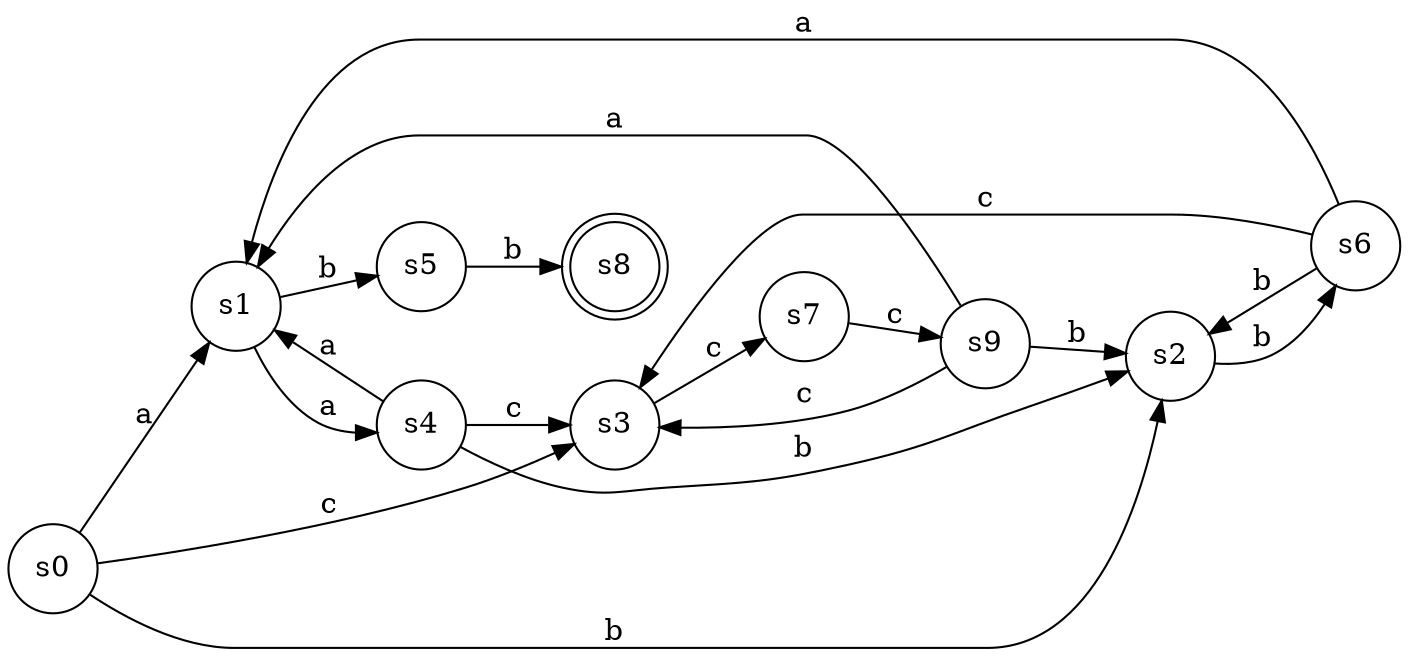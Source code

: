 digraph finite_state_machine {
	rankdir=LR;
	size="18,8"
	node [shape = doublecircle]; s8;
	node [shape = circle];
	s0 -> s1 [ label = "a" ];
	s0 -> s2 [ label = "b" ];
	s0 -> s3 [ label = "c" ];
	s1 -> s4 [ label = "a" ];
	s1 -> s5 [ label = "b" ];
	s2 -> s6 [ label = "b" ];
	s3 -> s7 [ label = "c" ];
	s4 -> s1 [ label = "a" ];
	s4 -> s2 [ label = "b" ];
	s4 -> s3 [ label = "c" ];
	s5 -> s8 [ label = "b" ];
	s6 -> s1 [ label = "a" ];
	s6 -> s2 [ label = "b" ];
	s6 -> s3 [ label = "c" ];
	s7 -> s9 [ label = "c" ];
	s9 -> s1 [ label = "a" ];
	s9 -> s2 [ label = "b" ];
	s9 -> s3 [ label = "c" ];
}
